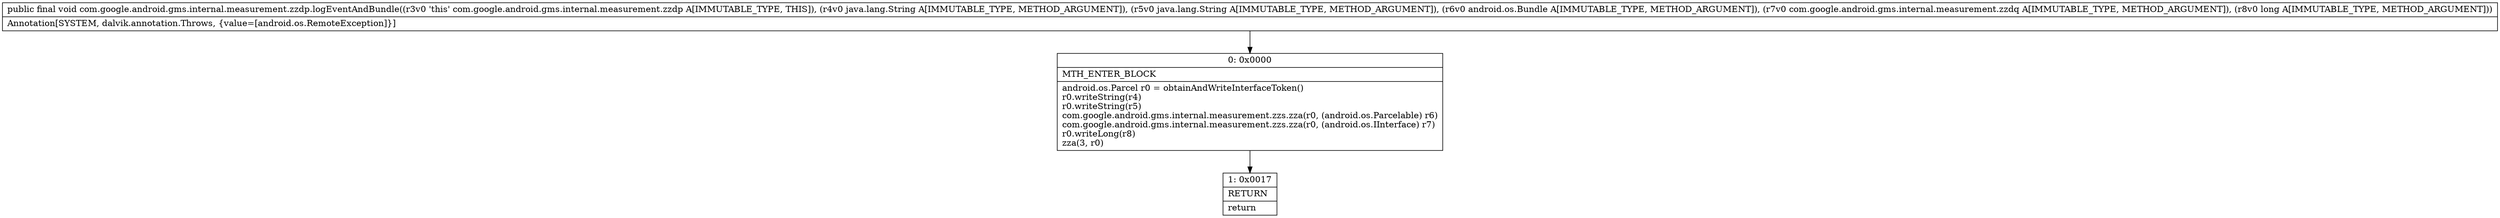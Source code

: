 digraph "CFG forcom.google.android.gms.internal.measurement.zzdp.logEventAndBundle(Ljava\/lang\/String;Ljava\/lang\/String;Landroid\/os\/Bundle;Lcom\/google\/android\/gms\/internal\/measurement\/zzdq;J)V" {
Node_0 [shape=record,label="{0\:\ 0x0000|MTH_ENTER_BLOCK\l|android.os.Parcel r0 = obtainAndWriteInterfaceToken()\lr0.writeString(r4)\lr0.writeString(r5)\lcom.google.android.gms.internal.measurement.zzs.zza(r0, (android.os.Parcelable) r6)\lcom.google.android.gms.internal.measurement.zzs.zza(r0, (android.os.IInterface) r7)\lr0.writeLong(r8)\lzza(3, r0)\l}"];
Node_1 [shape=record,label="{1\:\ 0x0017|RETURN\l|return\l}"];
MethodNode[shape=record,label="{public final void com.google.android.gms.internal.measurement.zzdp.logEventAndBundle((r3v0 'this' com.google.android.gms.internal.measurement.zzdp A[IMMUTABLE_TYPE, THIS]), (r4v0 java.lang.String A[IMMUTABLE_TYPE, METHOD_ARGUMENT]), (r5v0 java.lang.String A[IMMUTABLE_TYPE, METHOD_ARGUMENT]), (r6v0 android.os.Bundle A[IMMUTABLE_TYPE, METHOD_ARGUMENT]), (r7v0 com.google.android.gms.internal.measurement.zzdq A[IMMUTABLE_TYPE, METHOD_ARGUMENT]), (r8v0 long A[IMMUTABLE_TYPE, METHOD_ARGUMENT]))  | Annotation[SYSTEM, dalvik.annotation.Throws, \{value=[android.os.RemoteException]\}]\l}"];
MethodNode -> Node_0;
Node_0 -> Node_1;
}


